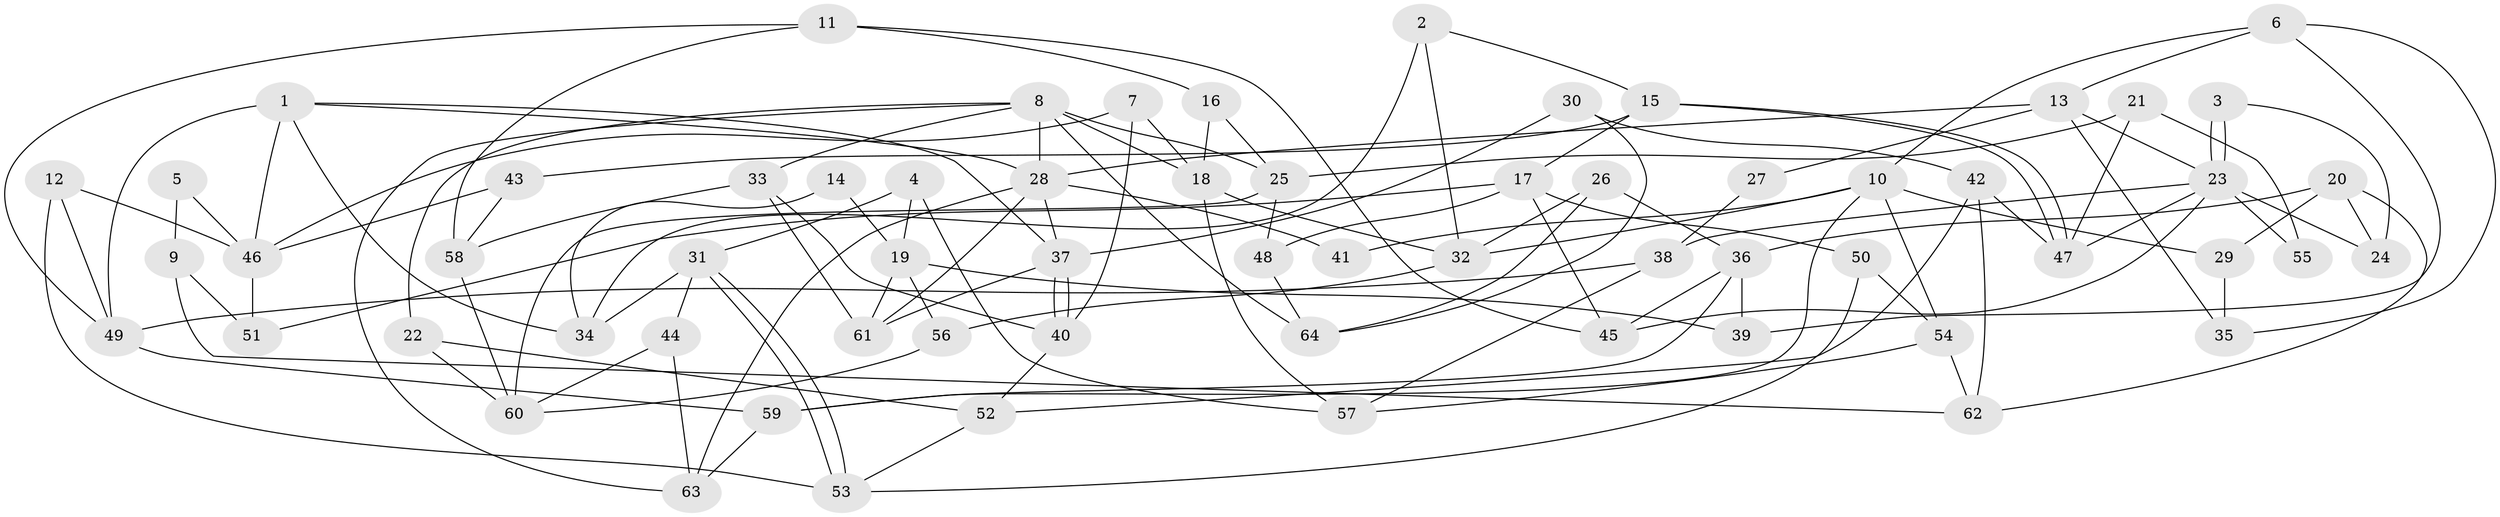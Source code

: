 // Generated by graph-tools (version 1.1) at 2025/50/03/09/25 03:50:10]
// undirected, 64 vertices, 128 edges
graph export_dot {
graph [start="1"]
  node [color=gray90,style=filled];
  1;
  2;
  3;
  4;
  5;
  6;
  7;
  8;
  9;
  10;
  11;
  12;
  13;
  14;
  15;
  16;
  17;
  18;
  19;
  20;
  21;
  22;
  23;
  24;
  25;
  26;
  27;
  28;
  29;
  30;
  31;
  32;
  33;
  34;
  35;
  36;
  37;
  38;
  39;
  40;
  41;
  42;
  43;
  44;
  45;
  46;
  47;
  48;
  49;
  50;
  51;
  52;
  53;
  54;
  55;
  56;
  57;
  58;
  59;
  60;
  61;
  62;
  63;
  64;
  1 -- 28;
  1 -- 37;
  1 -- 34;
  1 -- 46;
  1 -- 49;
  2 -- 15;
  2 -- 32;
  2 -- 34;
  3 -- 24;
  3 -- 23;
  3 -- 23;
  4 -- 19;
  4 -- 31;
  4 -- 57;
  5 -- 46;
  5 -- 9;
  6 -- 13;
  6 -- 10;
  6 -- 35;
  6 -- 39;
  7 -- 18;
  7 -- 46;
  7 -- 40;
  8 -- 22;
  8 -- 28;
  8 -- 18;
  8 -- 25;
  8 -- 33;
  8 -- 63;
  8 -- 64;
  9 -- 62;
  9 -- 51;
  10 -- 54;
  10 -- 32;
  10 -- 29;
  10 -- 41;
  10 -- 59;
  11 -- 49;
  11 -- 45;
  11 -- 16;
  11 -- 58;
  12 -- 53;
  12 -- 49;
  12 -- 46;
  13 -- 23;
  13 -- 28;
  13 -- 27;
  13 -- 35;
  14 -- 19;
  14 -- 34;
  15 -- 43;
  15 -- 47;
  15 -- 47;
  15 -- 17;
  16 -- 18;
  16 -- 25;
  17 -- 48;
  17 -- 45;
  17 -- 50;
  17 -- 51;
  18 -- 32;
  18 -- 57;
  19 -- 39;
  19 -- 61;
  19 -- 56;
  20 -- 36;
  20 -- 29;
  20 -- 24;
  20 -- 62;
  21 -- 25;
  21 -- 47;
  21 -- 55;
  22 -- 60;
  22 -- 52;
  23 -- 38;
  23 -- 24;
  23 -- 45;
  23 -- 47;
  23 -- 55;
  25 -- 48;
  25 -- 60;
  26 -- 36;
  26 -- 64;
  26 -- 32;
  27 -- 38;
  28 -- 63;
  28 -- 37;
  28 -- 41;
  28 -- 61;
  29 -- 35;
  30 -- 42;
  30 -- 37;
  30 -- 64;
  31 -- 53;
  31 -- 53;
  31 -- 34;
  31 -- 44;
  32 -- 56;
  33 -- 40;
  33 -- 58;
  33 -- 61;
  36 -- 59;
  36 -- 45;
  36 -- 39;
  37 -- 61;
  37 -- 40;
  37 -- 40;
  38 -- 57;
  38 -- 49;
  40 -- 52;
  42 -- 47;
  42 -- 52;
  42 -- 62;
  43 -- 58;
  43 -- 46;
  44 -- 60;
  44 -- 63;
  46 -- 51;
  48 -- 64;
  49 -- 59;
  50 -- 54;
  50 -- 53;
  52 -- 53;
  54 -- 57;
  54 -- 62;
  56 -- 60;
  58 -- 60;
  59 -- 63;
}
